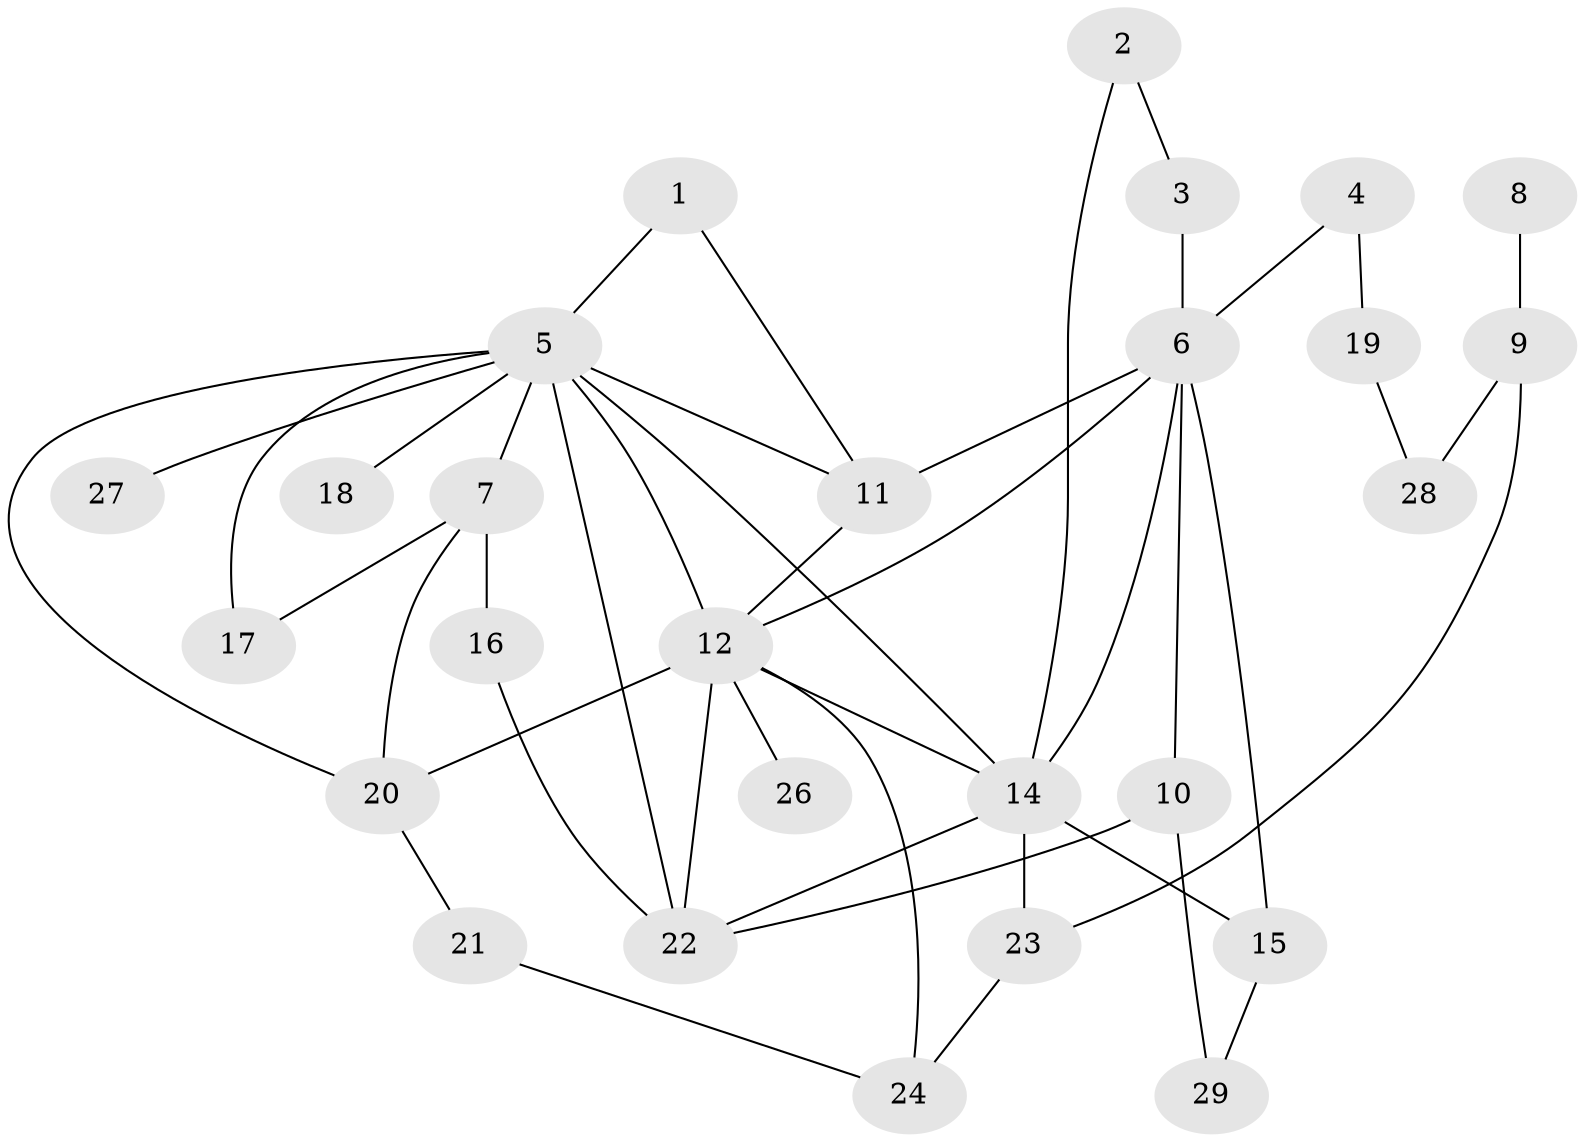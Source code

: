 // original degree distribution, {2: 0.2711864406779661, 1: 0.15254237288135594, 8: 0.01694915254237288, 4: 0.15254237288135594, 6: 0.05084745762711865, 3: 0.2711864406779661, 0: 0.05084745762711865, 5: 0.01694915254237288, 10: 0.01694915254237288}
// Generated by graph-tools (version 1.1) at 2025/48/03/04/25 22:48:22]
// undirected, 27 vertices, 44 edges
graph export_dot {
  node [color=gray90,style=filled];
  1;
  2;
  3;
  4;
  5;
  6;
  7;
  8;
  9;
  10;
  11;
  12;
  14;
  15;
  16;
  17;
  18;
  19;
  20;
  21;
  22;
  23;
  24;
  26;
  27;
  28;
  29;
  1 -- 5 [weight=1.0];
  1 -- 11 [weight=1.0];
  2 -- 3 [weight=1.0];
  2 -- 14 [weight=1.0];
  3 -- 6 [weight=1.0];
  4 -- 6 [weight=1.0];
  4 -- 19 [weight=1.0];
  5 -- 7 [weight=2.0];
  5 -- 11 [weight=1.0];
  5 -- 12 [weight=1.0];
  5 -- 14 [weight=2.0];
  5 -- 17 [weight=1.0];
  5 -- 18 [weight=1.0];
  5 -- 20 [weight=1.0];
  5 -- 22 [weight=1.0];
  5 -- 27 [weight=1.0];
  6 -- 10 [weight=1.0];
  6 -- 11 [weight=1.0];
  6 -- 12 [weight=2.0];
  6 -- 14 [weight=2.0];
  6 -- 15 [weight=1.0];
  7 -- 16 [weight=1.0];
  7 -- 17 [weight=1.0];
  7 -- 20 [weight=1.0];
  8 -- 9 [weight=1.0];
  9 -- 23 [weight=1.0];
  9 -- 28 [weight=1.0];
  10 -- 22 [weight=1.0];
  10 -- 29 [weight=1.0];
  11 -- 12 [weight=2.0];
  12 -- 14 [weight=2.0];
  12 -- 20 [weight=1.0];
  12 -- 22 [weight=1.0];
  12 -- 24 [weight=1.0];
  12 -- 26 [weight=1.0];
  14 -- 15 [weight=2.0];
  14 -- 22 [weight=1.0];
  14 -- 23 [weight=1.0];
  15 -- 29 [weight=1.0];
  16 -- 22 [weight=1.0];
  19 -- 28 [weight=1.0];
  20 -- 21 [weight=1.0];
  21 -- 24 [weight=1.0];
  23 -- 24 [weight=1.0];
}
